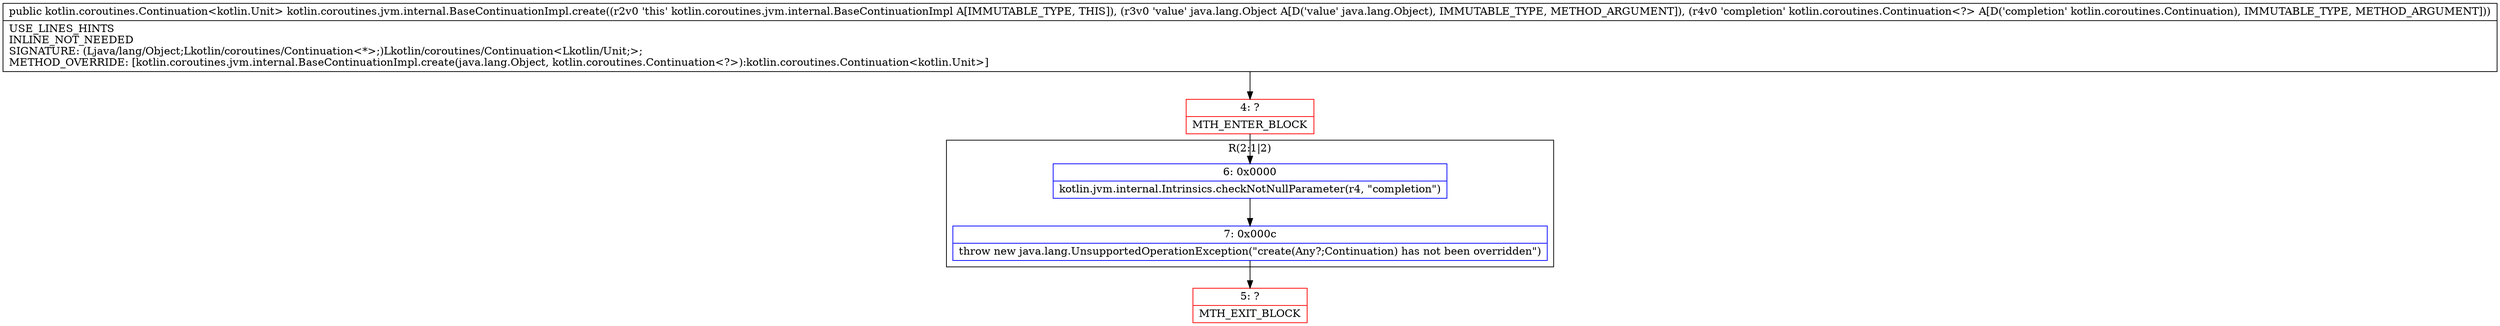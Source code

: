 digraph "CFG forkotlin.coroutines.jvm.internal.BaseContinuationImpl.create(Ljava\/lang\/Object;Lkotlin\/coroutines\/Continuation;)Lkotlin\/coroutines\/Continuation;" {
subgraph cluster_Region_1512469921 {
label = "R(2:1|2)";
node [shape=record,color=blue];
Node_6 [shape=record,label="{6\:\ 0x0000|kotlin.jvm.internal.Intrinsics.checkNotNullParameter(r4, \"completion\")\l}"];
Node_7 [shape=record,label="{7\:\ 0x000c|throw new java.lang.UnsupportedOperationException(\"create(Any?;Continuation) has not been overridden\")\l}"];
}
Node_4 [shape=record,color=red,label="{4\:\ ?|MTH_ENTER_BLOCK\l}"];
Node_5 [shape=record,color=red,label="{5\:\ ?|MTH_EXIT_BLOCK\l}"];
MethodNode[shape=record,label="{public kotlin.coroutines.Continuation\<kotlin.Unit\> kotlin.coroutines.jvm.internal.BaseContinuationImpl.create((r2v0 'this' kotlin.coroutines.jvm.internal.BaseContinuationImpl A[IMMUTABLE_TYPE, THIS]), (r3v0 'value' java.lang.Object A[D('value' java.lang.Object), IMMUTABLE_TYPE, METHOD_ARGUMENT]), (r4v0 'completion' kotlin.coroutines.Continuation\<?\> A[D('completion' kotlin.coroutines.Continuation), IMMUTABLE_TYPE, METHOD_ARGUMENT]))  | USE_LINES_HINTS\lINLINE_NOT_NEEDED\lSIGNATURE: (Ljava\/lang\/Object;Lkotlin\/coroutines\/Continuation\<*\>;)Lkotlin\/coroutines\/Continuation\<Lkotlin\/Unit;\>;\lMETHOD_OVERRIDE: [kotlin.coroutines.jvm.internal.BaseContinuationImpl.create(java.lang.Object, kotlin.coroutines.Continuation\<?\>):kotlin.coroutines.Continuation\<kotlin.Unit\>]\l}"];
MethodNode -> Node_4;Node_6 -> Node_7;
Node_7 -> Node_5;
Node_4 -> Node_6;
}

